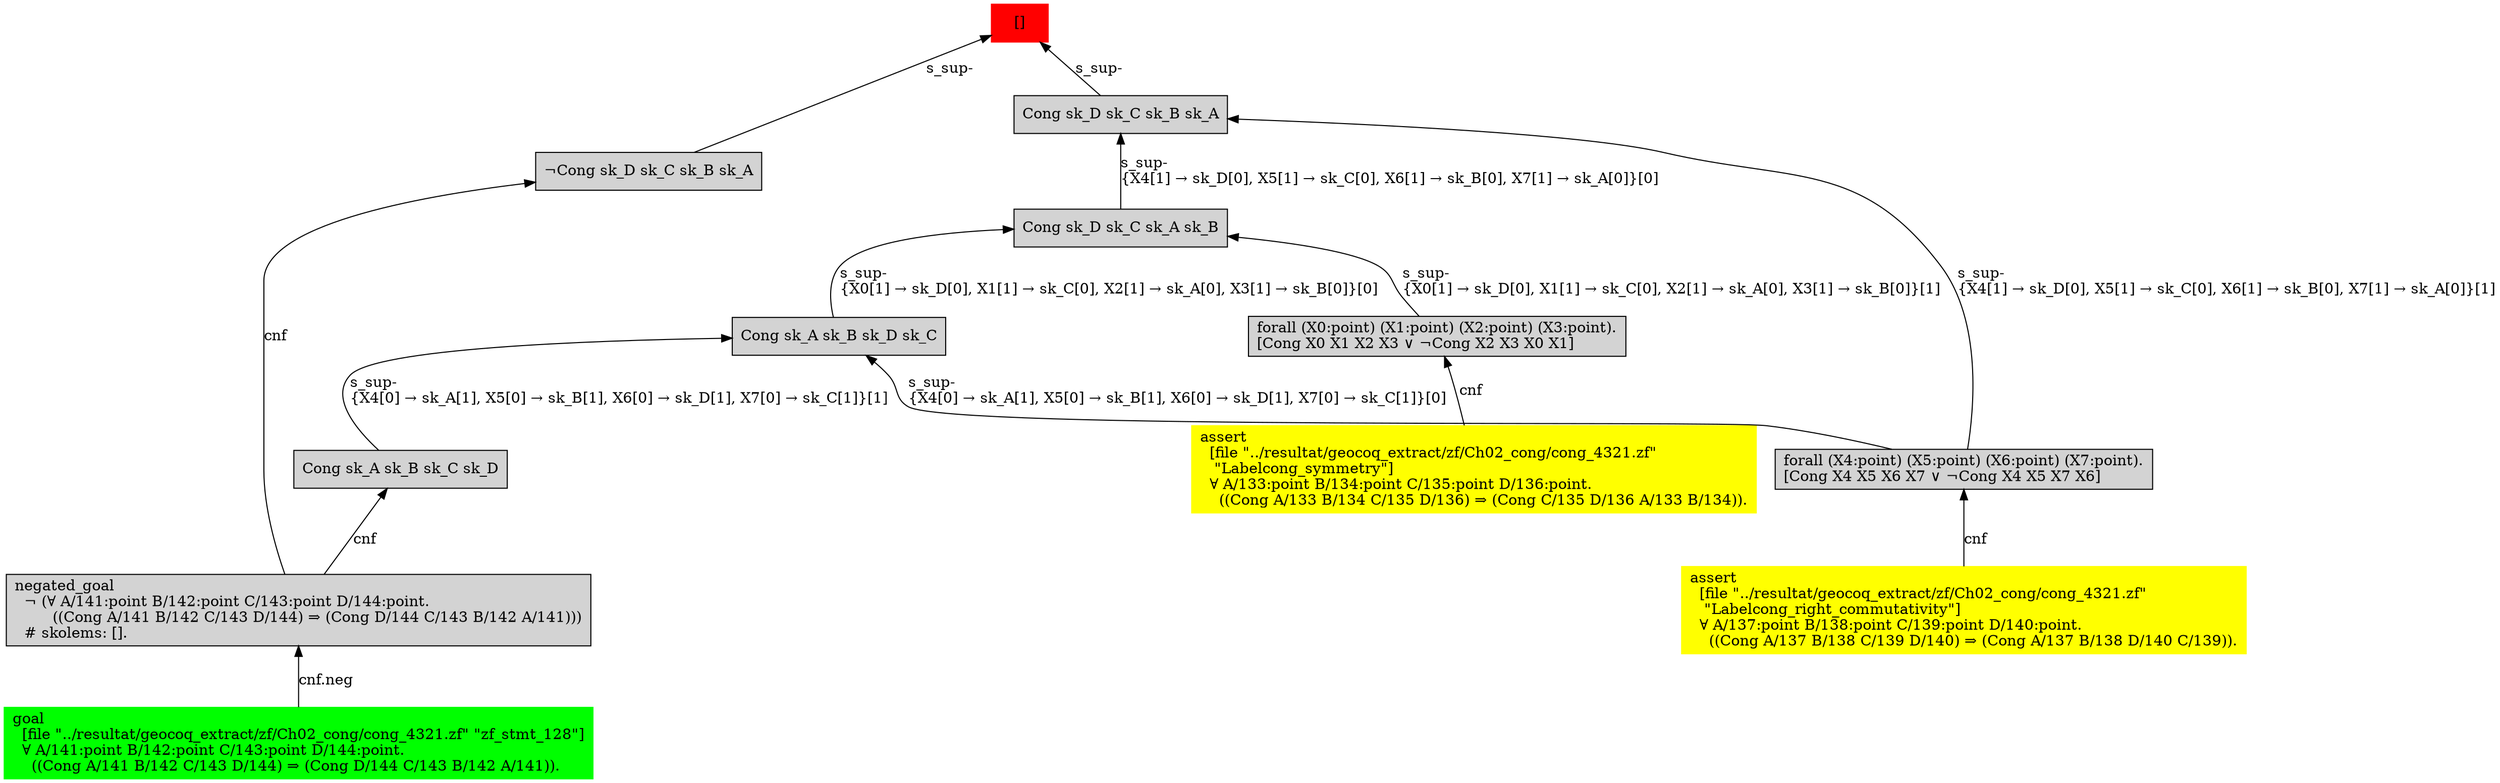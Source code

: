 digraph "unsat_graph" {
  vertex_0 [color=red, label="[]", shape=box, style=filled];
  vertex_0 -> vertex_1 [label="s_sup-\l", dir="back"];
  vertex_1 [shape=box, label="¬Cong sk_D sk_C sk_B sk_A\l", style=filled];
  vertex_1 -> vertex_2 [label="cnf", dir="back"];
  vertex_2 [shape=box, label="negated_goal\l  ¬ (∀ A/141:point B/142:point C/143:point D/144:point.\l        ((Cong A/141 B/142 C/143 D/144) ⇒ (Cong D/144 C/143 B/142 A/141)))\l  # skolems: [].\l", style=filled];
  vertex_2 -> vertex_3 [label="cnf.neg", dir="back"];
  vertex_3 [color=green, shape=box, label="goal\l  [file \"../resultat/geocoq_extract/zf/Ch02_cong/cong_4321.zf\" \"zf_stmt_128\"]\l  ∀ A/141:point B/142:point C/143:point D/144:point.\l    ((Cong A/141 B/142 C/143 D/144) ⇒ (Cong D/144 C/143 B/142 A/141)).\l", style=filled];
  vertex_0 -> vertex_4 [label="s_sup-\l", dir="back"];
  vertex_4 [shape=box, label="Cong sk_D sk_C sk_B sk_A\l", style=filled];
  vertex_4 -> vertex_5 [label="s_sup-\l\{X4[1] → sk_D[0], X5[1] → sk_C[0], X6[1] → sk_B[0], X7[1] → sk_A[0]\}[1]\l", dir="back"];
  vertex_5 [shape=box, label="forall (X4:point) (X5:point) (X6:point) (X7:point).\l[Cong X4 X5 X6 X7 ∨ ¬Cong X4 X5 X7 X6]\l", style=filled];
  vertex_5 -> vertex_6 [label="cnf", dir="back"];
  vertex_6 [color=yellow, shape=box, label="assert\l  [file \"../resultat/geocoq_extract/zf/Ch02_cong/cong_4321.zf\" \l   \"Labelcong_right_commutativity\"]\l  ∀ A/137:point B/138:point C/139:point D/140:point.\l    ((Cong A/137 B/138 C/139 D/140) ⇒ (Cong A/137 B/138 D/140 C/139)).\l", style=filled];
  vertex_4 -> vertex_7 [label="s_sup-\l\{X4[1] → sk_D[0], X5[1] → sk_C[0], X6[1] → sk_B[0], X7[1] → sk_A[0]\}[0]\l", dir="back"];
  vertex_7 [shape=box, label="Cong sk_D sk_C sk_A sk_B\l", style=filled];
  vertex_7 -> vertex_8 [label="s_sup-\l\{X0[1] → sk_D[0], X1[1] → sk_C[0], X2[1] → sk_A[0], X3[1] → sk_B[0]\}[1]\l", dir="back"];
  vertex_8 [shape=box, label="forall (X0:point) (X1:point) (X2:point) (X3:point).\l[Cong X0 X1 X2 X3 ∨ ¬Cong X2 X3 X0 X1]\l", style=filled];
  vertex_8 -> vertex_9 [label="cnf", dir="back"];
  vertex_9 [color=yellow, shape=box, label="assert\l  [file \"../resultat/geocoq_extract/zf/Ch02_cong/cong_4321.zf\" \l   \"Labelcong_symmetry\"]\l  ∀ A/133:point B/134:point C/135:point D/136:point.\l    ((Cong A/133 B/134 C/135 D/136) ⇒ (Cong C/135 D/136 A/133 B/134)).\l", style=filled];
  vertex_7 -> vertex_10 [label="s_sup-\l\{X0[1] → sk_D[0], X1[1] → sk_C[0], X2[1] → sk_A[0], X3[1] → sk_B[0]\}[0]\l", dir="back"];
  vertex_10 [shape=box, label="Cong sk_A sk_B sk_D sk_C\l", style=filled];
  vertex_10 -> vertex_5 [label="s_sup-\l\{X4[0] → sk_A[1], X5[0] → sk_B[1], X6[0] → sk_D[1], X7[0] → sk_C[1]\}[0]\l", dir="back"];
  vertex_10 -> vertex_11 [label="s_sup-\l\{X4[0] → sk_A[1], X5[0] → sk_B[1], X6[0] → sk_D[1], X7[0] → sk_C[1]\}[1]\l", dir="back"];
  vertex_11 [shape=box, label="Cong sk_A sk_B sk_C sk_D\l", style=filled];
  vertex_11 -> vertex_2 [label="cnf", dir="back"];
  }


